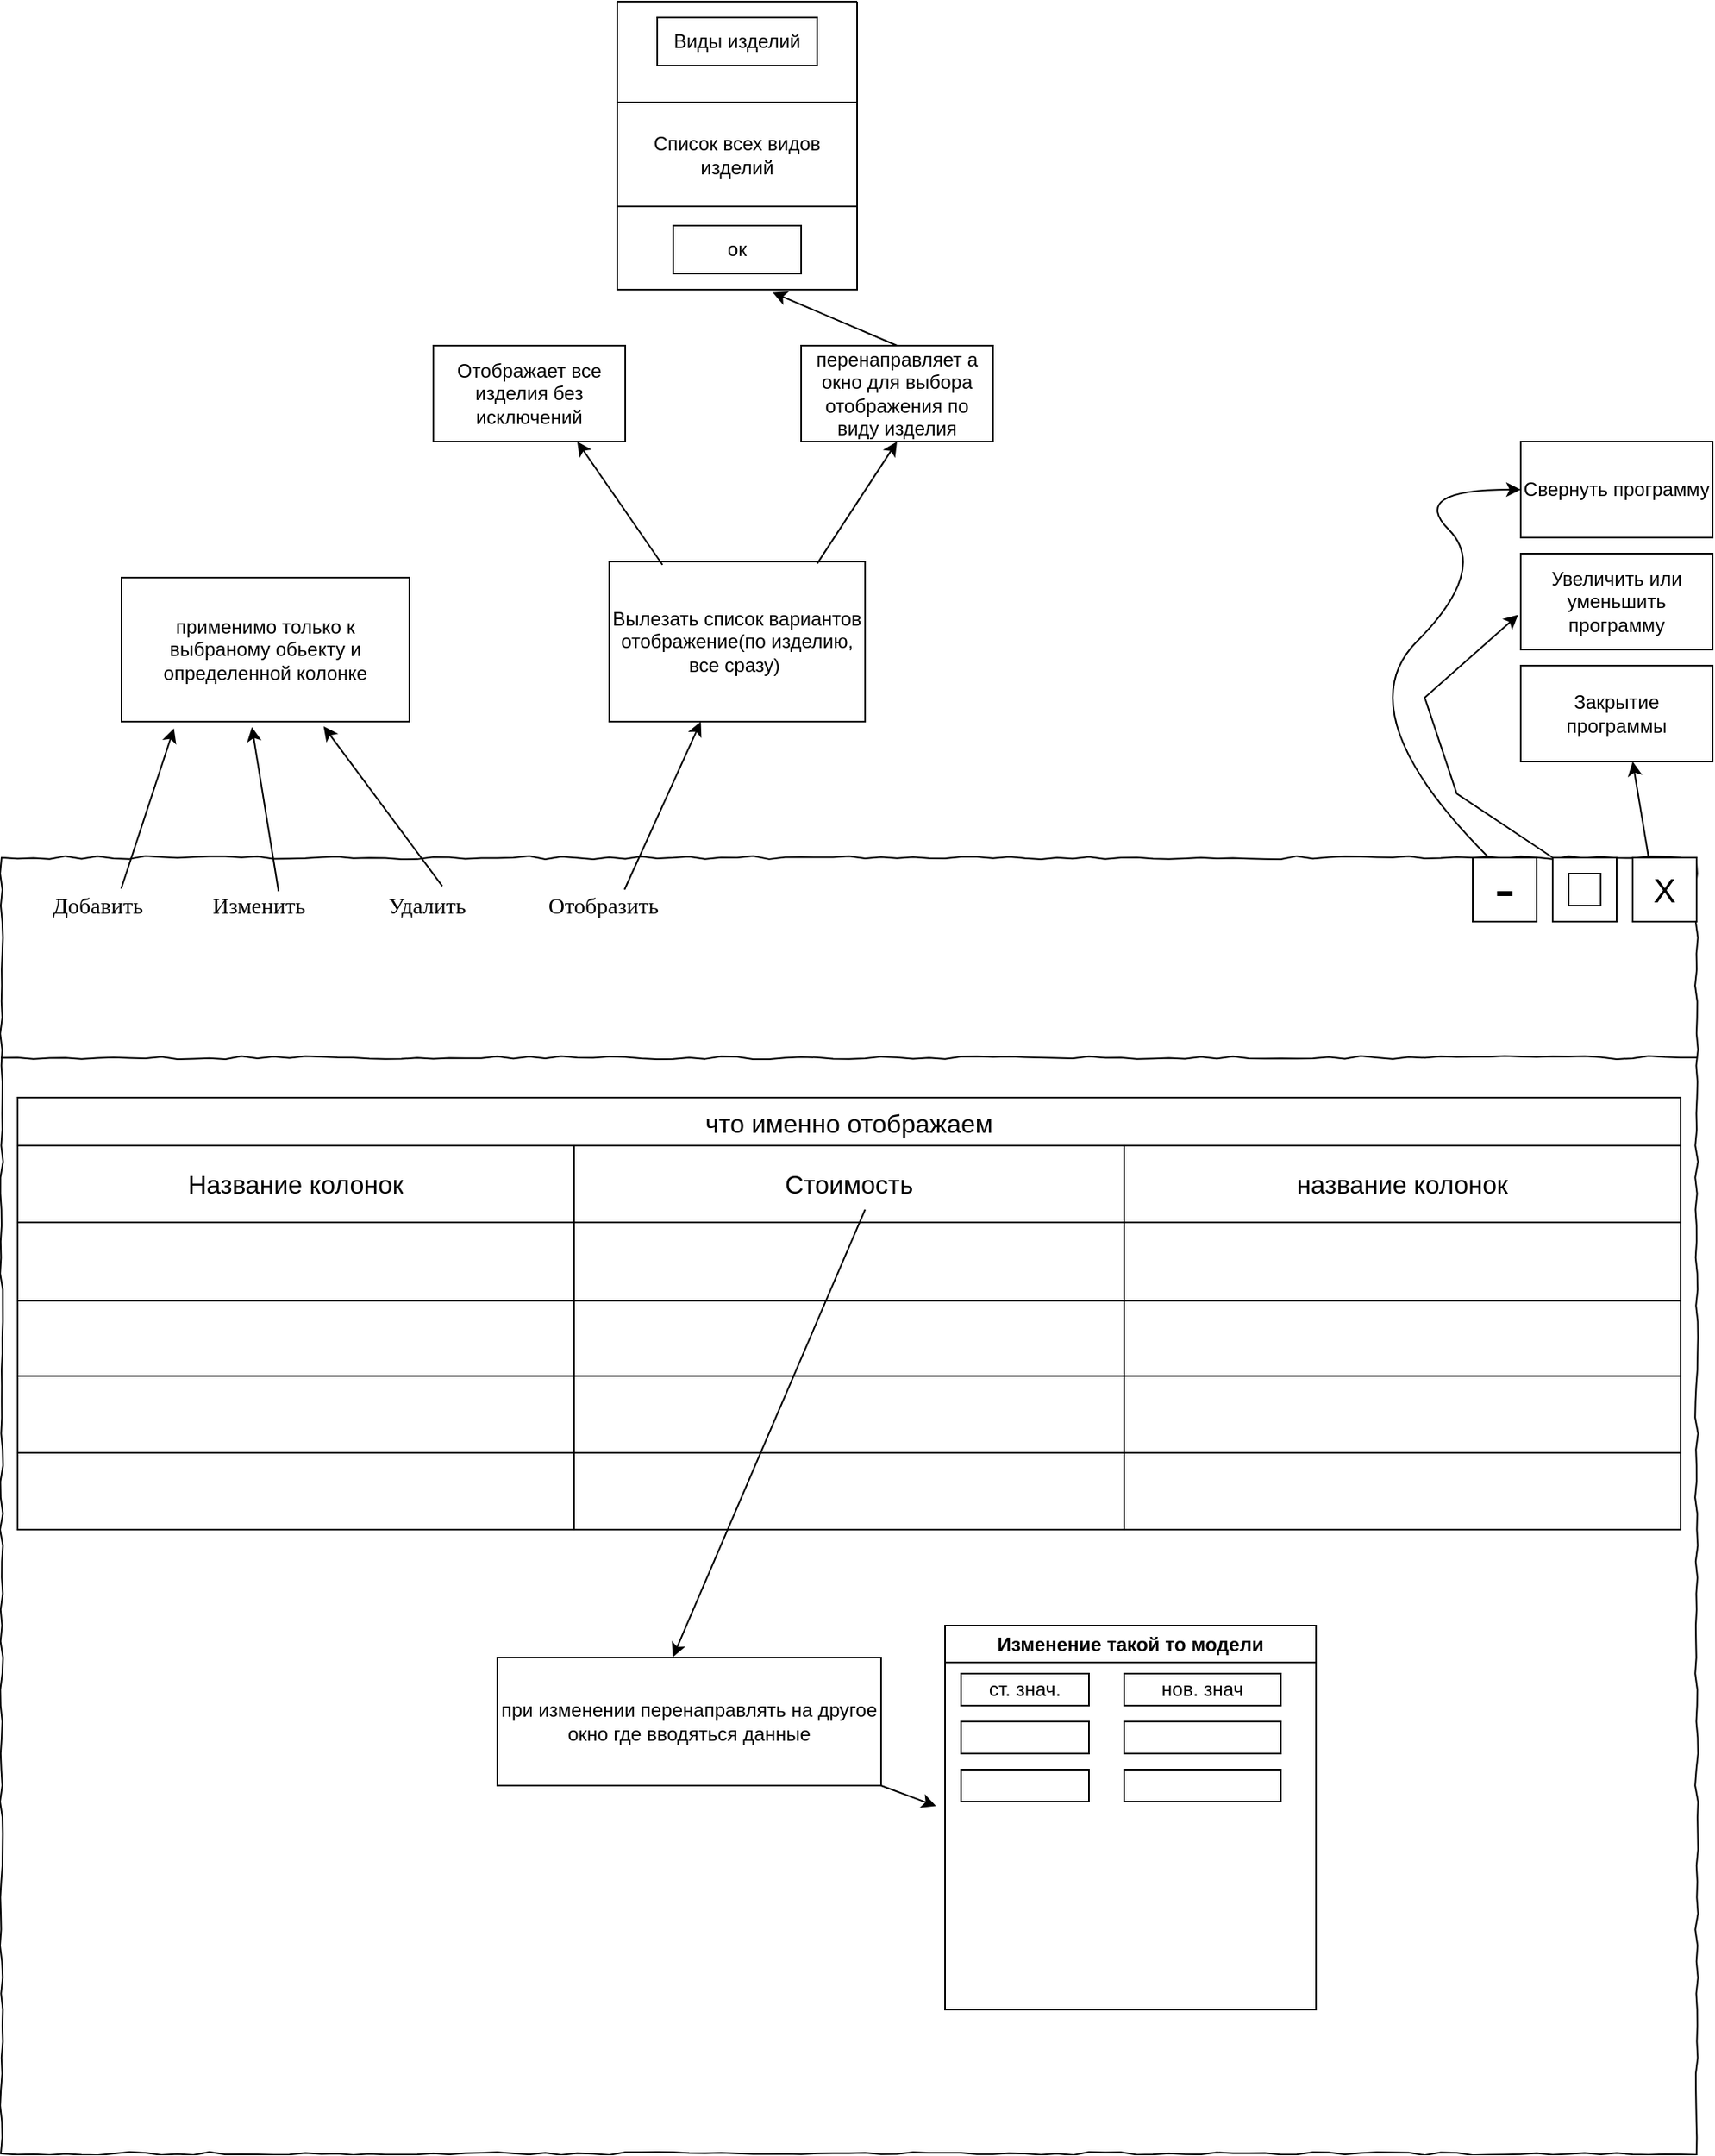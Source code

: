 <mxfile version="24.2.7" type="device">
  <diagram name="Page-1" id="03018318-947c-dd8e-b7a3-06fadd420f32">
    <mxGraphModel dx="1050" dy="1391" grid="1" gridSize="10" guides="1" tooltips="1" connect="1" arrows="1" fold="1" page="1" pageScale="1" pageWidth="1100" pageHeight="850" background="none" math="0" shadow="0">
      <root>
        <mxCell id="0" />
        <mxCell id="1" parent="0" />
        <mxCell id="677b7b8949515195-1" value="" style="whiteSpace=wrap;html=1;rounded=0;shadow=0;labelBackgroundColor=none;strokeColor=#000000;strokeWidth=1;fillColor=none;fontFamily=Verdana;fontSize=12;fontColor=#000000;align=center;comic=1;" parent="1" vertex="1">
          <mxGeometry x="20" y="20" width="1060" height="810" as="geometry" />
        </mxCell>
        <mxCell id="677b7b8949515195-4" value="Добавить" style="text;html=1;points=[];align=left;verticalAlign=top;spacingTop=-4;fontSize=14;fontFamily=Verdana" parent="1" vertex="1">
          <mxGeometry x="50" y="40" width="80" height="20" as="geometry" />
        </mxCell>
        <mxCell id="677b7b8949515195-5" value="Изменить" style="text;html=1;points=[];align=left;verticalAlign=top;spacingTop=-4;fontSize=14;fontFamily=Verdana" parent="1" vertex="1">
          <mxGeometry x="150" y="40" width="70" height="20" as="geometry" />
        </mxCell>
        <mxCell id="677b7b8949515195-6" value="Удалить" style="text;html=1;points=[];align=left;verticalAlign=top;spacingTop=-4;fontSize=14;fontFamily=Verdana" parent="1" vertex="1">
          <mxGeometry x="260" y="40" width="60" height="20" as="geometry" />
        </mxCell>
        <mxCell id="677b7b8949515195-7" value="Отобразить" style="text;html=1;points=[];align=left;verticalAlign=top;spacingTop=-4;fontSize=14;fontFamily=Verdana" parent="1" vertex="1">
          <mxGeometry x="360" y="40" width="90" height="20" as="geometry" />
        </mxCell>
        <mxCell id="677b7b8949515195-9" value="" style="line;strokeWidth=1;html=1;rounded=0;shadow=0;labelBackgroundColor=none;fillColor=none;fontFamily=Verdana;fontSize=14;fontColor=#000000;align=center;comic=1;" parent="1" vertex="1">
          <mxGeometry x="20" y="140" width="1060" height="10" as="geometry" />
        </mxCell>
        <mxCell id="Xvb5fYvA4LrileS4_48g-2" value="" style="endArrow=classic;html=1;rounded=0;" parent="1" source="677b7b8949515195-7" target="Xvb5fYvA4LrileS4_48g-4" edge="1">
          <mxGeometry width="50" height="50" relative="1" as="geometry">
            <mxPoint x="980" y="-20" as="sourcePoint" />
            <mxPoint x="990" y="-70" as="targetPoint" />
          </mxGeometry>
        </mxCell>
        <mxCell id="Xvb5fYvA4LrileS4_48g-4" value="Вылезать список вариантов отображение(по изделию, все сразу)&amp;nbsp;" style="rounded=0;whiteSpace=wrap;html=1;" parent="1" vertex="1">
          <mxGeometry x="400" y="-165" width="160" height="100" as="geometry" />
        </mxCell>
        <mxCell id="Xvb5fYvA4LrileS4_48g-5" value="" style="endArrow=classic;html=1;rounded=0;exitX=0.56;exitY=-0.03;exitDx=0;exitDy=0;exitPerimeter=0;entryX=0.182;entryY=1.047;entryDx=0;entryDy=0;entryPerimeter=0;" parent="1" edge="1" target="Xvb5fYvA4LrileS4_48g-8" source="677b7b8949515195-4">
          <mxGeometry width="50" height="50" relative="1" as="geometry">
            <mxPoint x="340" y="40" as="sourcePoint" />
            <mxPoint x="410" y="-50" as="targetPoint" />
          </mxGeometry>
        </mxCell>
        <mxCell id="Xvb5fYvA4LrileS4_48g-6" value="" style="endArrow=classic;html=1;rounded=0;exitX=0.617;exitY=0.05;exitDx=0;exitDy=0;exitPerimeter=0;entryX=0.453;entryY=1.038;entryDx=0;entryDy=0;entryPerimeter=0;" parent="1" edge="1" target="Xvb5fYvA4LrileS4_48g-8" source="677b7b8949515195-5">
          <mxGeometry width="50" height="50" relative="1" as="geometry">
            <mxPoint x="460" y="40" as="sourcePoint" />
            <mxPoint x="460" y="-50" as="targetPoint" />
          </mxGeometry>
        </mxCell>
        <mxCell id="Xvb5fYvA4LrileS4_48g-7" value="" style="endArrow=classic;html=1;rounded=0;exitX=0.593;exitY=-0.11;exitDx=0;exitDy=0;exitPerimeter=0;entryX=0.702;entryY=1.033;entryDx=0;entryDy=0;entryPerimeter=0;" parent="1" target="Xvb5fYvA4LrileS4_48g-8" edge="1" source="677b7b8949515195-6">
          <mxGeometry width="50" height="50" relative="1" as="geometry">
            <mxPoint x="570" y="40" as="sourcePoint" />
            <mxPoint x="520" y="-50" as="targetPoint" />
          </mxGeometry>
        </mxCell>
        <mxCell id="Xvb5fYvA4LrileS4_48g-8" value="применимо только к выбраному обьекту и определенной колонке" style="rounded=0;whiteSpace=wrap;html=1;" parent="1" vertex="1">
          <mxGeometry x="95" y="-155" width="180" height="90" as="geometry" />
        </mxCell>
        <mxCell id="Xvb5fYvA4LrileS4_48g-11" value="&lt;font style=&quot;font-size: 21px;&quot;&gt;Х&lt;/font&gt;" style="rounded=0;whiteSpace=wrap;html=1;" parent="1" vertex="1">
          <mxGeometry x="1040" y="20" width="40" height="40" as="geometry" />
        </mxCell>
        <mxCell id="Xvb5fYvA4LrileS4_48g-12" value="" style="endArrow=classic;html=1;rounded=0;" parent="1" edge="1">
          <mxGeometry width="50" height="50" relative="1" as="geometry">
            <mxPoint x="1050" y="20" as="sourcePoint" />
            <mxPoint x="1040" y="-40" as="targetPoint" />
          </mxGeometry>
        </mxCell>
        <mxCell id="Xvb5fYvA4LrileS4_48g-13" value="Закрытие программы" style="rounded=0;whiteSpace=wrap;html=1;" parent="1" vertex="1">
          <mxGeometry x="970" y="-100" width="120" height="60" as="geometry" />
        </mxCell>
        <mxCell id="Xvb5fYvA4LrileS4_48g-14" value="" style="rounded=0;whiteSpace=wrap;html=1;" parent="1" vertex="1">
          <mxGeometry x="990" y="20" width="40" height="40" as="geometry" />
        </mxCell>
        <mxCell id="Xvb5fYvA4LrileS4_48g-15" value="" style="rounded=0;whiteSpace=wrap;html=1;" parent="1" vertex="1">
          <mxGeometry x="1000" y="30" width="20" height="20" as="geometry" />
        </mxCell>
        <mxCell id="Xvb5fYvA4LrileS4_48g-16" value="" style="endArrow=classic;html=1;rounded=0;entryX=-0.013;entryY=0.637;entryDx=0;entryDy=0;entryPerimeter=0;" parent="1" target="Xvb5fYvA4LrileS4_48g-17" edge="1">
          <mxGeometry width="50" height="50" relative="1" as="geometry">
            <mxPoint x="990" y="20" as="sourcePoint" />
            <mxPoint x="960" y="-140" as="targetPoint" />
            <Array as="points">
              <mxPoint x="930" y="-20" />
              <mxPoint x="910" y="-80" />
            </Array>
          </mxGeometry>
        </mxCell>
        <mxCell id="Xvb5fYvA4LrileS4_48g-17" value="Увеличить или уменьшить программу" style="rounded=0;whiteSpace=wrap;html=1;" parent="1" vertex="1">
          <mxGeometry x="970" y="-170" width="120" height="60" as="geometry" />
        </mxCell>
        <mxCell id="Xvb5fYvA4LrileS4_48g-18" value="&lt;font style=&quot;font-size: 39px;&quot;&gt;-&lt;/font&gt;" style="rounded=0;whiteSpace=wrap;html=1;" parent="1" vertex="1">
          <mxGeometry x="940" y="20" width="40" height="40" as="geometry" />
        </mxCell>
        <mxCell id="Xvb5fYvA4LrileS4_48g-19" value="" style="curved=1;endArrow=classic;html=1;rounded=0;exitX=0.25;exitY=0;exitDx=0;exitDy=0;entryX=0;entryY=0.5;entryDx=0;entryDy=0;" parent="1" source="Xvb5fYvA4LrileS4_48g-18" target="Xvb5fYvA4LrileS4_48g-20" edge="1">
          <mxGeometry width="50" height="50" relative="1" as="geometry">
            <mxPoint x="900" y="-160" as="sourcePoint" />
            <mxPoint x="950" y="-210" as="targetPoint" />
            <Array as="points">
              <mxPoint x="860" y="-70" />
              <mxPoint x="950" y="-160" />
              <mxPoint x="900" y="-210" />
            </Array>
          </mxGeometry>
        </mxCell>
        <mxCell id="Xvb5fYvA4LrileS4_48g-20" value="Свернуть программу" style="rounded=0;whiteSpace=wrap;html=1;" parent="1" vertex="1">
          <mxGeometry x="970" y="-240" width="120" height="60" as="geometry" />
        </mxCell>
        <mxCell id="Xvb5fYvA4LrileS4_48g-21" value="Отображает все изделия без исключений" style="rounded=0;whiteSpace=wrap;html=1;" parent="1" vertex="1">
          <mxGeometry x="290" y="-300" width="120" height="60" as="geometry" />
        </mxCell>
        <mxCell id="Xvb5fYvA4LrileS4_48g-22" value="перенаправляет а окно для выбора отображения по виду изделия" style="rounded=0;whiteSpace=wrap;html=1;" parent="1" vertex="1">
          <mxGeometry x="520" y="-300" width="120" height="60" as="geometry" />
        </mxCell>
        <mxCell id="Xvb5fYvA4LrileS4_48g-23" value="" style="endArrow=classic;html=1;rounded=0;entryX=0.75;entryY=1;entryDx=0;entryDy=0;exitX=0.208;exitY=0.02;exitDx=0;exitDy=0;exitPerimeter=0;" parent="1" target="Xvb5fYvA4LrileS4_48g-21" edge="1" source="Xvb5fYvA4LrileS4_48g-4">
          <mxGeometry width="50" height="50" relative="1" as="geometry">
            <mxPoint x="710" y="-160" as="sourcePoint" />
            <mxPoint x="760" y="-210" as="targetPoint" />
          </mxGeometry>
        </mxCell>
        <mxCell id="Xvb5fYvA4LrileS4_48g-24" value="" style="endArrow=classic;html=1;rounded=0;entryX=0.5;entryY=1;entryDx=0;entryDy=0;exitX=0.813;exitY=0.012;exitDx=0;exitDy=0;exitPerimeter=0;" parent="1" target="Xvb5fYvA4LrileS4_48g-22" edge="1" source="Xvb5fYvA4LrileS4_48g-4">
          <mxGeometry width="50" height="50" relative="1" as="geometry">
            <mxPoint x="780" y="-160" as="sourcePoint" />
            <mxPoint x="830" y="-210" as="targetPoint" />
          </mxGeometry>
        </mxCell>
        <mxCell id="Xvb5fYvA4LrileS4_48g-29" value="" style="endArrow=classic;html=1;rounded=0;exitX=0.5;exitY=0;exitDx=0;exitDy=0;entryX=0.648;entryY=1.01;entryDx=0;entryDy=0;entryPerimeter=0;" parent="1" source="Xvb5fYvA4LrileS4_48g-22" edge="1" target="Xvb5fYvA4LrileS4_48g-31">
          <mxGeometry width="50" height="50" relative="1" as="geometry">
            <mxPoint x="810" y="-300" as="sourcePoint" />
            <mxPoint x="820" y="-340" as="targetPoint" />
          </mxGeometry>
        </mxCell>
        <mxCell id="Xvb5fYvA4LrileS4_48g-31" value="" style="swimlane;startSize=0;" parent="1" vertex="1">
          <mxGeometry x="405" y="-515" width="150" height="180" as="geometry" />
        </mxCell>
        <mxCell id="Xvb5fYvA4LrileS4_48g-32" value="ок" style="rounded=0;whiteSpace=wrap;html=1;" parent="Xvb5fYvA4LrileS4_48g-31" vertex="1">
          <mxGeometry x="35" y="140" width="80" height="30" as="geometry" />
        </mxCell>
        <mxCell id="Xvb5fYvA4LrileS4_48g-38" value="Список всех видов изделий" style="rounded=0;whiteSpace=wrap;html=1;" parent="Xvb5fYvA4LrileS4_48g-31" vertex="1">
          <mxGeometry y="63" width="150" height="65" as="geometry" />
        </mxCell>
        <mxCell id="Xvb5fYvA4LrileS4_48g-39" value="Виды изделий" style="rounded=0;whiteSpace=wrap;html=1;" parent="Xvb5fYvA4LrileS4_48g-31" vertex="1">
          <mxGeometry x="25" y="10" width="100" height="30" as="geometry" />
        </mxCell>
        <mxCell id="Xvb5fYvA4LrileS4_48g-57" value="что именно отображаем" style="shape=table;startSize=30;container=1;collapsible=0;childLayout=tableLayout;strokeColor=default;fontSize=16;" parent="1" vertex="1">
          <mxGeometry x="30" y="170" width="1040" height="270" as="geometry" />
        </mxCell>
        <mxCell id="Xvb5fYvA4LrileS4_48g-58" value="" style="shape=tableRow;horizontal=0;startSize=0;swimlaneHead=0;swimlaneBody=0;strokeColor=inherit;top=0;left=0;bottom=0;right=0;collapsible=0;dropTarget=0;fillColor=none;points=[[0,0.5],[1,0.5]];portConstraint=eastwest;fontSize=16;" parent="Xvb5fYvA4LrileS4_48g-57" vertex="1">
          <mxGeometry y="30" width="1040" height="48" as="geometry" />
        </mxCell>
        <mxCell id="Xvb5fYvA4LrileS4_48g-59" value="Название колонок" style="shape=partialRectangle;html=1;whiteSpace=wrap;connectable=0;strokeColor=inherit;overflow=hidden;fillColor=none;top=0;left=0;bottom=0;right=0;pointerEvents=1;fontSize=16;" parent="Xvb5fYvA4LrileS4_48g-58" vertex="1">
          <mxGeometry width="348" height="48" as="geometry">
            <mxRectangle width="348" height="48" as="alternateBounds" />
          </mxGeometry>
        </mxCell>
        <mxCell id="Xvb5fYvA4LrileS4_48g-60" value="Стоимость" style="shape=partialRectangle;html=1;whiteSpace=wrap;connectable=0;strokeColor=inherit;overflow=hidden;fillColor=none;top=0;left=0;bottom=0;right=0;pointerEvents=1;fontSize=16;" parent="Xvb5fYvA4LrileS4_48g-58" vertex="1">
          <mxGeometry x="348" width="344" height="48" as="geometry">
            <mxRectangle width="344" height="48" as="alternateBounds" />
          </mxGeometry>
        </mxCell>
        <mxCell id="Xvb5fYvA4LrileS4_48g-61" value="название колонок" style="shape=partialRectangle;html=1;whiteSpace=wrap;connectable=0;strokeColor=inherit;overflow=hidden;fillColor=none;top=0;left=0;bottom=0;right=0;pointerEvents=1;fontSize=16;" parent="Xvb5fYvA4LrileS4_48g-58" vertex="1">
          <mxGeometry x="692" width="348" height="48" as="geometry">
            <mxRectangle width="348" height="48" as="alternateBounds" />
          </mxGeometry>
        </mxCell>
        <mxCell id="Xvb5fYvA4LrileS4_48g-88" value="" style="shape=tableRow;horizontal=0;startSize=0;swimlaneHead=0;swimlaneBody=0;strokeColor=inherit;top=0;left=0;bottom=0;right=0;collapsible=0;dropTarget=0;fillColor=none;points=[[0,0.5],[1,0.5]];portConstraint=eastwest;fontSize=16;" parent="Xvb5fYvA4LrileS4_48g-57" vertex="1">
          <mxGeometry y="78" width="1040" height="49" as="geometry" />
        </mxCell>
        <mxCell id="Xvb5fYvA4LrileS4_48g-89" value="" style="shape=partialRectangle;html=1;whiteSpace=wrap;connectable=0;strokeColor=inherit;overflow=hidden;fillColor=none;top=0;left=0;bottom=0;right=0;pointerEvents=1;fontSize=16;" parent="Xvb5fYvA4LrileS4_48g-88" vertex="1">
          <mxGeometry width="348" height="49" as="geometry">
            <mxRectangle width="348" height="49" as="alternateBounds" />
          </mxGeometry>
        </mxCell>
        <mxCell id="Xvb5fYvA4LrileS4_48g-90" value="" style="shape=partialRectangle;html=1;whiteSpace=wrap;connectable=0;strokeColor=inherit;overflow=hidden;fillColor=none;top=0;left=0;bottom=0;right=0;pointerEvents=1;fontSize=16;" parent="Xvb5fYvA4LrileS4_48g-88" vertex="1">
          <mxGeometry x="348" width="344" height="49" as="geometry">
            <mxRectangle width="344" height="49" as="alternateBounds" />
          </mxGeometry>
        </mxCell>
        <mxCell id="Xvb5fYvA4LrileS4_48g-91" value="" style="shape=partialRectangle;html=1;whiteSpace=wrap;connectable=0;strokeColor=inherit;overflow=hidden;fillColor=none;top=0;left=0;bottom=0;right=0;pointerEvents=1;fontSize=16;" parent="Xvb5fYvA4LrileS4_48g-88" vertex="1">
          <mxGeometry x="692" width="348" height="49" as="geometry">
            <mxRectangle width="348" height="49" as="alternateBounds" />
          </mxGeometry>
        </mxCell>
        <mxCell id="Xvb5fYvA4LrileS4_48g-62" value="" style="shape=tableRow;horizontal=0;startSize=0;swimlaneHead=0;swimlaneBody=0;strokeColor=inherit;top=0;left=0;bottom=0;right=0;collapsible=0;dropTarget=0;fillColor=none;points=[[0,0.5],[1,0.5]];portConstraint=eastwest;fontSize=16;" parent="Xvb5fYvA4LrileS4_48g-57" vertex="1">
          <mxGeometry y="127" width="1040" height="47" as="geometry" />
        </mxCell>
        <mxCell id="Xvb5fYvA4LrileS4_48g-63" value="" style="shape=partialRectangle;html=1;whiteSpace=wrap;connectable=0;strokeColor=inherit;overflow=hidden;fillColor=none;top=0;left=0;bottom=0;right=0;pointerEvents=1;fontSize=16;" parent="Xvb5fYvA4LrileS4_48g-62" vertex="1">
          <mxGeometry width="348" height="47" as="geometry">
            <mxRectangle width="348" height="47" as="alternateBounds" />
          </mxGeometry>
        </mxCell>
        <mxCell id="Xvb5fYvA4LrileS4_48g-64" value="" style="shape=partialRectangle;html=1;whiteSpace=wrap;connectable=0;strokeColor=inherit;overflow=hidden;fillColor=none;top=0;left=0;bottom=0;right=0;pointerEvents=1;fontSize=16;" parent="Xvb5fYvA4LrileS4_48g-62" vertex="1">
          <mxGeometry x="348" width="344" height="47" as="geometry">
            <mxRectangle width="344" height="47" as="alternateBounds" />
          </mxGeometry>
        </mxCell>
        <mxCell id="Xvb5fYvA4LrileS4_48g-65" value="" style="shape=partialRectangle;html=1;whiteSpace=wrap;connectable=0;strokeColor=inherit;overflow=hidden;fillColor=none;top=0;left=0;bottom=0;right=0;pointerEvents=1;fontSize=16;" parent="Xvb5fYvA4LrileS4_48g-62" vertex="1">
          <mxGeometry x="692" width="348" height="47" as="geometry">
            <mxRectangle width="348" height="47" as="alternateBounds" />
          </mxGeometry>
        </mxCell>
        <mxCell id="Xvb5fYvA4LrileS4_48g-84" value="" style="shape=tableRow;horizontal=0;startSize=0;swimlaneHead=0;swimlaneBody=0;strokeColor=inherit;top=0;left=0;bottom=0;right=0;collapsible=0;dropTarget=0;fillColor=none;points=[[0,0.5],[1,0.5]];portConstraint=eastwest;fontSize=16;" parent="Xvb5fYvA4LrileS4_48g-57" vertex="1">
          <mxGeometry y="174" width="1040" height="48" as="geometry" />
        </mxCell>
        <mxCell id="Xvb5fYvA4LrileS4_48g-85" value="" style="shape=partialRectangle;html=1;whiteSpace=wrap;connectable=0;strokeColor=inherit;overflow=hidden;fillColor=none;top=0;left=0;bottom=0;right=0;pointerEvents=1;fontSize=16;" parent="Xvb5fYvA4LrileS4_48g-84" vertex="1">
          <mxGeometry width="348" height="48" as="geometry">
            <mxRectangle width="348" height="48" as="alternateBounds" />
          </mxGeometry>
        </mxCell>
        <mxCell id="Xvb5fYvA4LrileS4_48g-86" value="" style="shape=partialRectangle;html=1;whiteSpace=wrap;connectable=0;strokeColor=inherit;overflow=hidden;fillColor=none;top=0;left=0;bottom=0;right=0;pointerEvents=1;fontSize=16;" parent="Xvb5fYvA4LrileS4_48g-84" vertex="1">
          <mxGeometry x="348" width="344" height="48" as="geometry">
            <mxRectangle width="344" height="48" as="alternateBounds" />
          </mxGeometry>
        </mxCell>
        <mxCell id="Xvb5fYvA4LrileS4_48g-87" value="" style="shape=partialRectangle;html=1;whiteSpace=wrap;connectable=0;strokeColor=inherit;overflow=hidden;fillColor=none;top=0;left=0;bottom=0;right=0;pointerEvents=1;fontSize=16;" parent="Xvb5fYvA4LrileS4_48g-84" vertex="1">
          <mxGeometry x="692" width="348" height="48" as="geometry">
            <mxRectangle width="348" height="48" as="alternateBounds" />
          </mxGeometry>
        </mxCell>
        <mxCell id="Xvb5fYvA4LrileS4_48g-66" value="" style="shape=tableRow;horizontal=0;startSize=0;swimlaneHead=0;swimlaneBody=0;strokeColor=inherit;top=0;left=0;bottom=0;right=0;collapsible=0;dropTarget=0;fillColor=none;points=[[0,0.5],[1,0.5]];portConstraint=eastwest;fontSize=16;" parent="Xvb5fYvA4LrileS4_48g-57" vertex="1">
          <mxGeometry y="222" width="1040" height="48" as="geometry" />
        </mxCell>
        <mxCell id="Xvb5fYvA4LrileS4_48g-67" value="" style="shape=partialRectangle;html=1;whiteSpace=wrap;connectable=0;strokeColor=inherit;overflow=hidden;fillColor=none;top=0;left=0;bottom=0;right=0;pointerEvents=1;fontSize=16;" parent="Xvb5fYvA4LrileS4_48g-66" vertex="1">
          <mxGeometry width="348" height="48" as="geometry">
            <mxRectangle width="348" height="48" as="alternateBounds" />
          </mxGeometry>
        </mxCell>
        <mxCell id="Xvb5fYvA4LrileS4_48g-68" value="" style="shape=partialRectangle;html=1;whiteSpace=wrap;connectable=0;strokeColor=inherit;overflow=hidden;fillColor=none;top=0;left=0;bottom=0;right=0;pointerEvents=1;fontSize=16;" parent="Xvb5fYvA4LrileS4_48g-66" vertex="1">
          <mxGeometry x="348" width="344" height="48" as="geometry">
            <mxRectangle width="344" height="48" as="alternateBounds" />
          </mxGeometry>
        </mxCell>
        <mxCell id="Xvb5fYvA4LrileS4_48g-69" value="" style="shape=partialRectangle;html=1;whiteSpace=wrap;connectable=0;strokeColor=inherit;overflow=hidden;fillColor=none;top=0;left=0;bottom=0;right=0;pointerEvents=1;fontSize=16;" parent="Xvb5fYvA4LrileS4_48g-66" vertex="1">
          <mxGeometry x="692" width="348" height="48" as="geometry">
            <mxRectangle width="348" height="48" as="alternateBounds" />
          </mxGeometry>
        </mxCell>
        <mxCell id="Xvb5fYvA4LrileS4_48g-92" value="" style="endArrow=classic;html=1;rounded=0;entryX=0.396;entryY=0.617;entryDx=0;entryDy=0;entryPerimeter=0;" parent="1" target="677b7b8949515195-1" edge="1">
          <mxGeometry width="50" height="50" relative="1" as="geometry">
            <mxPoint x="560" y="240" as="sourcePoint" />
            <mxPoint x="540" y="520" as="targetPoint" />
          </mxGeometry>
        </mxCell>
        <mxCell id="Xvb5fYvA4LrileS4_48g-93" value="при изменении перенаправлять на другое окно где вводяться данные" style="rounded=0;whiteSpace=wrap;html=1;" parent="1" vertex="1">
          <mxGeometry x="330" y="520" width="240" height="80" as="geometry" />
        </mxCell>
        <mxCell id="Xvb5fYvA4LrileS4_48g-108" value="" style="endArrow=classic;html=1;rounded=0;entryX=-0.023;entryY=0.085;entryDx=0;entryDy=0;entryPerimeter=0;" parent="1" edge="1">
          <mxGeometry width="50" height="50" relative="1" as="geometry">
            <mxPoint x="570" y="600" as="sourcePoint" />
            <mxPoint x="604.353" y="612.75" as="targetPoint" />
          </mxGeometry>
        </mxCell>
        <mxCell id="Xvb5fYvA4LrileS4_48g-109" value="Изменение такой то модели" style="swimlane;whiteSpace=wrap;html=1;" parent="1" vertex="1">
          <mxGeometry x="610" y="500" width="232" height="240" as="geometry" />
        </mxCell>
        <mxCell id="Xvb5fYvA4LrileS4_48g-111" value="нов. знач" style="rounded=0;whiteSpace=wrap;html=1;" parent="Xvb5fYvA4LrileS4_48g-109" vertex="1">
          <mxGeometry x="112" y="30" width="98" height="20" as="geometry" />
        </mxCell>
        <mxCell id="Xvb5fYvA4LrileS4_48g-112" value="" style="rounded=0;whiteSpace=wrap;html=1;" parent="Xvb5fYvA4LrileS4_48g-109" vertex="1">
          <mxGeometry x="10" y="60" width="80" height="20" as="geometry" />
        </mxCell>
        <mxCell id="Xvb5fYvA4LrileS4_48g-113" value="" style="rounded=0;whiteSpace=wrap;html=1;" parent="Xvb5fYvA4LrileS4_48g-109" vertex="1">
          <mxGeometry x="112" y="60" width="98" height="20" as="geometry" />
        </mxCell>
        <mxCell id="Xvb5fYvA4LrileS4_48g-114" value="" style="rounded=0;whiteSpace=wrap;html=1;" parent="Xvb5fYvA4LrileS4_48g-109" vertex="1">
          <mxGeometry x="10" y="90" width="80" height="20" as="geometry" />
        </mxCell>
        <mxCell id="Xvb5fYvA4LrileS4_48g-115" value="" style="rounded=0;whiteSpace=wrap;html=1;" parent="Xvb5fYvA4LrileS4_48g-109" vertex="1">
          <mxGeometry x="112" y="90" width="98" height="20" as="geometry" />
        </mxCell>
        <mxCell id="Xvb5fYvA4LrileS4_48g-110" value="ст. знач." style="rounded=0;whiteSpace=wrap;html=1;" parent="1" vertex="1">
          <mxGeometry x="620" y="530" width="80" height="20" as="geometry" />
        </mxCell>
      </root>
    </mxGraphModel>
  </diagram>
</mxfile>

